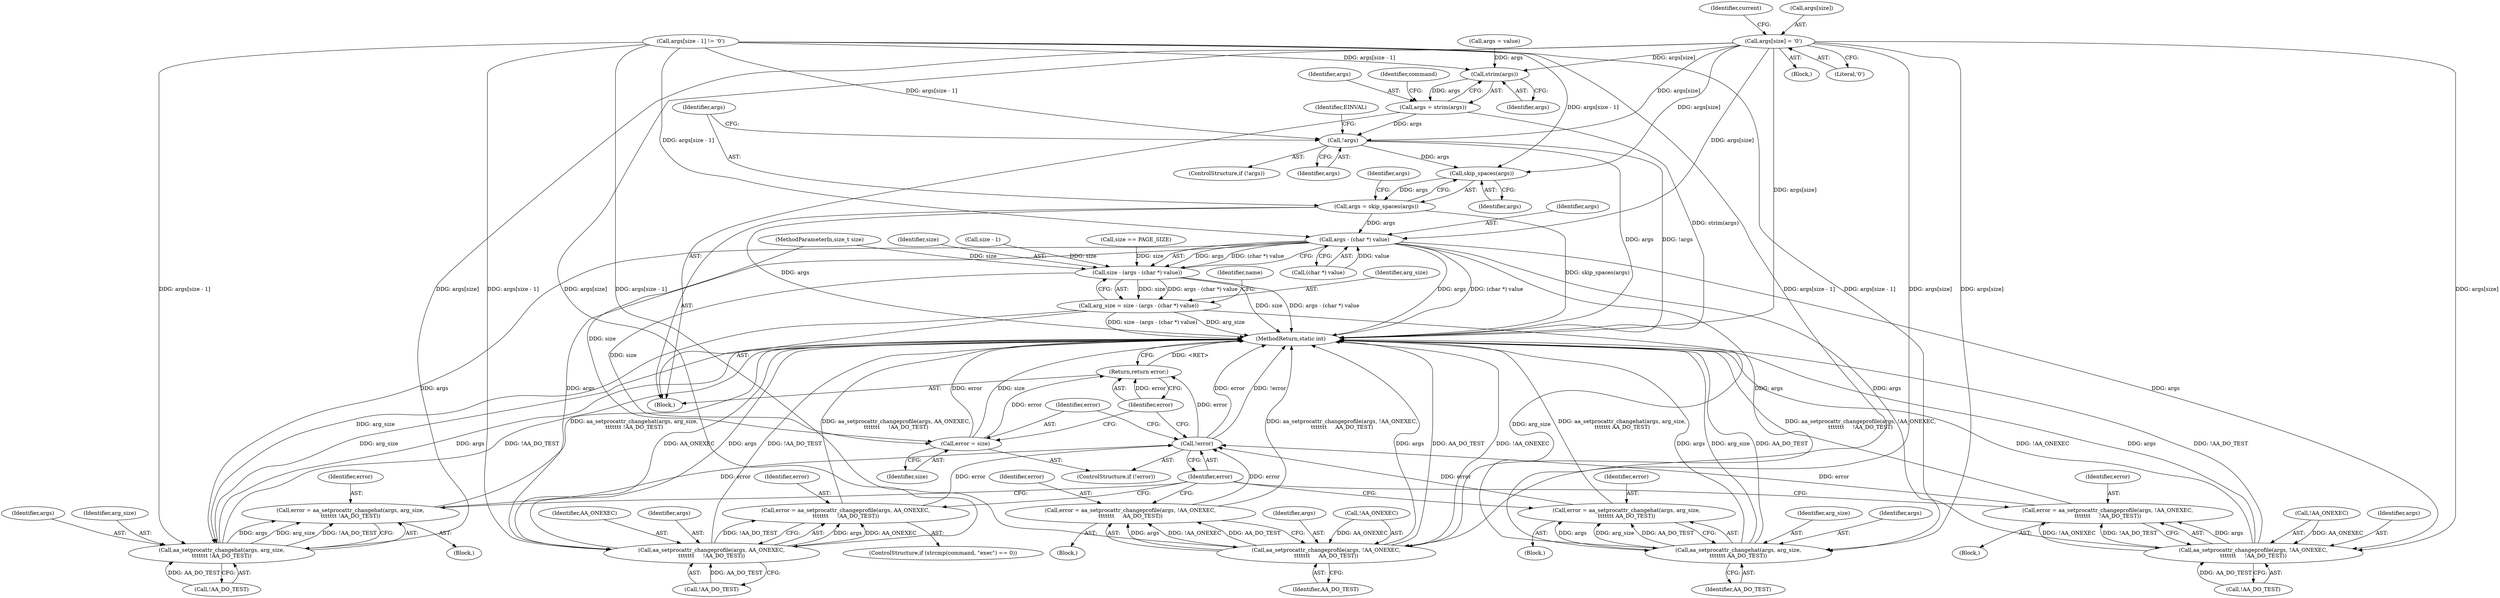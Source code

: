 digraph "1_linux_30a46a4647fd1df9cf52e43bf467f0d9265096ca@array" {
"1000141" [label="(Call,args[size] = '\0')"];
"1000158" [label="(Call,strim(args))"];
"1000156" [label="(Call,args = strim(args))"];
"1000167" [label="(Call,!args)"];
"1000174" [label="(Call,skip_spaces(args))"];
"1000172" [label="(Call,args = skip_spaces(args))"];
"1000187" [label="(Call,args - (char *) value)"];
"1000185" [label="(Call,size - (args - (char *) value))"];
"1000183" [label="(Call,arg_size = size - (args - (char *) value))"];
"1000208" [label="(Call,aa_setprocattr_changehat(args, arg_size,\n\t\t\t\t\t\t\t !AA_DO_TEST))"];
"1000206" [label="(Call,error = aa_setprocattr_changehat(args, arg_size,\n\t\t\t\t\t\t\t !AA_DO_TEST))"];
"1000288" [label="(Call,!error)"];
"1000293" [label="(Return,return error;)"];
"1000223" [label="(Call,aa_setprocattr_changehat(args, arg_size,\n\t\t\t\t\t\t\t AA_DO_TEST))"];
"1000221" [label="(Call,error = aa_setprocattr_changehat(args, arg_size,\n\t\t\t\t\t\t\t AA_DO_TEST))"];
"1000290" [label="(Call,error = size)"];
"1000237" [label="(Call,aa_setprocattr_changeprofile(args, !AA_ONEXEC,\n\t\t\t\t\t\t\t     !AA_DO_TEST))"];
"1000235" [label="(Call,error = aa_setprocattr_changeprofile(args, !AA_ONEXEC,\n\t\t\t\t\t\t\t     !AA_DO_TEST))"];
"1000253" [label="(Call,aa_setprocattr_changeprofile(args, !AA_ONEXEC,\n\t\t\t\t\t\t\t     AA_DO_TEST))"];
"1000251" [label="(Call,error = aa_setprocattr_changeprofile(args, !AA_ONEXEC,\n\t\t\t\t\t\t\t     AA_DO_TEST))"];
"1000276" [label="(Call,aa_setprocattr_changeprofile(args, AA_ONEXEC,\n\t\t\t\t\t\t\t     !AA_DO_TEST))"];
"1000274" [label="(Call,error = aa_setprocattr_changeprofile(args, AA_ONEXEC,\n\t\t\t\t\t\t\t     !AA_DO_TEST))"];
"1000241" [label="(Call,!AA_DO_TEST)"];
"1000292" [label="(Identifier,size)"];
"1000254" [label="(Identifier,args)"];
"1000276" [label="(Call,aa_setprocattr_changeprofile(args, AA_ONEXEC,\n\t\t\t\t\t\t\t     !AA_DO_TEST))"];
"1000288" [label="(Call,!error)"];
"1000275" [label="(Identifier,error)"];
"1000223" [label="(Call,aa_setprocattr_changehat(args, arg_size,\n\t\t\t\t\t\t\t AA_DO_TEST))"];
"1000183" [label="(Call,arg_size = size - (args - (char *) value))"];
"1000237" [label="(Call,aa_setprocattr_changeprofile(args, !AA_ONEXEC,\n\t\t\t\t\t\t\t     !AA_DO_TEST))"];
"1000195" [label="(Identifier,name)"];
"1000174" [label="(Call,skip_spaces(args))"];
"1000251" [label="(Call,error = aa_setprocattr_changeprofile(args, !AA_ONEXEC,\n\t\t\t\t\t\t\t     AA_DO_TEST))"];
"1000235" [label="(Call,error = aa_setprocattr_changeprofile(args, !AA_ONEXEC,\n\t\t\t\t\t\t\t     !AA_DO_TEST))"];
"1000290" [label="(Call,error = size)"];
"1000179" [label="(Identifier,args)"];
"1000222" [label="(Identifier,error)"];
"1000274" [label="(Call,error = aa_setprocattr_changeprofile(args, AA_ONEXEC,\n\t\t\t\t\t\t\t     !AA_DO_TEST))"];
"1000126" [label="(Call,args[size - 1] != '\0')"];
"1000166" [label="(ControlStructure,if (!args))"];
"1000148" [label="(Identifier,current)"];
"1000293" [label="(Return,return error;)"];
"1000206" [label="(Call,error = aa_setprocattr_changehat(args, arg_size,\n\t\t\t\t\t\t\t !AA_DO_TEST))"];
"1000187" [label="(Call,args - (char *) value)"];
"1000173" [label="(Identifier,args)"];
"1000211" [label="(Call,!AA_DO_TEST)"];
"1000336" [label="(MethodReturn,static int)"];
"1000207" [label="(Identifier,error)"];
"1000108" [label="(Block,)"];
"1000107" [label="(MethodParameterIn,size_t size)"];
"1000158" [label="(Call,strim(args))"];
"1000205" [label="(Block,)"];
"1000252" [label="(Identifier,error)"];
"1000225" [label="(Identifier,arg_size)"];
"1000279" [label="(Call,!AA_DO_TEST)"];
"1000133" [label="(Block,)"];
"1000224" [label="(Identifier,args)"];
"1000221" [label="(Call,error = aa_setprocattr_changehat(args, arg_size,\n\t\t\t\t\t\t\t AA_DO_TEST))"];
"1000208" [label="(Call,aa_setprocattr_changehat(args, arg_size,\n\t\t\t\t\t\t\t !AA_DO_TEST))"];
"1000209" [label="(Identifier,args)"];
"1000294" [label="(Identifier,error)"];
"1000186" [label="(Identifier,size)"];
"1000226" [label="(Identifier,AA_DO_TEST)"];
"1000210" [label="(Identifier,arg_size)"];
"1000287" [label="(ControlStructure,if (!error))"];
"1000171" [label="(Identifier,EINVAL)"];
"1000253" [label="(Call,aa_setprocattr_changeprofile(args, !AA_ONEXEC,\n\t\t\t\t\t\t\t     AA_DO_TEST))"];
"1000278" [label="(Identifier,AA_ONEXEC)"];
"1000236" [label="(Identifier,error)"];
"1000129" [label="(Call,size - 1)"];
"1000167" [label="(Call,!args)"];
"1000289" [label="(Identifier,error)"];
"1000153" [label="(Call,args = value)"];
"1000142" [label="(Call,args[size])"];
"1000185" [label="(Call,size - (args - (char *) value))"];
"1000188" [label="(Identifier,args)"];
"1000220" [label="(Block,)"];
"1000135" [label="(Call,size == PAGE_SIZE)"];
"1000157" [label="(Identifier,args)"];
"1000161" [label="(Identifier,command)"];
"1000156" [label="(Call,args = strim(args))"];
"1000239" [label="(Call,!AA_ONEXEC)"];
"1000184" [label="(Identifier,arg_size)"];
"1000291" [label="(Identifier,error)"];
"1000189" [label="(Call,(char *) value)"];
"1000238" [label="(Identifier,args)"];
"1000175" [label="(Identifier,args)"];
"1000234" [label="(Block,)"];
"1000141" [label="(Call,args[size] = '\0')"];
"1000159" [label="(Identifier,args)"];
"1000168" [label="(Identifier,args)"];
"1000255" [label="(Call,!AA_ONEXEC)"];
"1000250" [label="(Block,)"];
"1000257" [label="(Identifier,AA_DO_TEST)"];
"1000277" [label="(Identifier,args)"];
"1000172" [label="(Call,args = skip_spaces(args))"];
"1000268" [label="(ControlStructure,if (strcmp(command, \"exec\") == 0))"];
"1000145" [label="(Literal,'\0')"];
"1000141" -> "1000133"  [label="AST: "];
"1000141" -> "1000145"  [label="CFG: "];
"1000142" -> "1000141"  [label="AST: "];
"1000145" -> "1000141"  [label="AST: "];
"1000148" -> "1000141"  [label="CFG: "];
"1000141" -> "1000336"  [label="DDG: args[size]"];
"1000141" -> "1000158"  [label="DDG: args[size]"];
"1000141" -> "1000167"  [label="DDG: args[size]"];
"1000141" -> "1000174"  [label="DDG: args[size]"];
"1000141" -> "1000187"  [label="DDG: args[size]"];
"1000141" -> "1000208"  [label="DDG: args[size]"];
"1000141" -> "1000223"  [label="DDG: args[size]"];
"1000141" -> "1000237"  [label="DDG: args[size]"];
"1000141" -> "1000253"  [label="DDG: args[size]"];
"1000141" -> "1000276"  [label="DDG: args[size]"];
"1000158" -> "1000156"  [label="AST: "];
"1000158" -> "1000159"  [label="CFG: "];
"1000159" -> "1000158"  [label="AST: "];
"1000156" -> "1000158"  [label="CFG: "];
"1000158" -> "1000156"  [label="DDG: args"];
"1000126" -> "1000158"  [label="DDG: args[size - 1]"];
"1000153" -> "1000158"  [label="DDG: args"];
"1000156" -> "1000108"  [label="AST: "];
"1000157" -> "1000156"  [label="AST: "];
"1000161" -> "1000156"  [label="CFG: "];
"1000156" -> "1000336"  [label="DDG: strim(args)"];
"1000156" -> "1000167"  [label="DDG: args"];
"1000167" -> "1000166"  [label="AST: "];
"1000167" -> "1000168"  [label="CFG: "];
"1000168" -> "1000167"  [label="AST: "];
"1000171" -> "1000167"  [label="CFG: "];
"1000173" -> "1000167"  [label="CFG: "];
"1000167" -> "1000336"  [label="DDG: args"];
"1000167" -> "1000336"  [label="DDG: !args"];
"1000126" -> "1000167"  [label="DDG: args[size - 1]"];
"1000167" -> "1000174"  [label="DDG: args"];
"1000174" -> "1000172"  [label="AST: "];
"1000174" -> "1000175"  [label="CFG: "];
"1000175" -> "1000174"  [label="AST: "];
"1000172" -> "1000174"  [label="CFG: "];
"1000174" -> "1000172"  [label="DDG: args"];
"1000126" -> "1000174"  [label="DDG: args[size - 1]"];
"1000172" -> "1000108"  [label="AST: "];
"1000173" -> "1000172"  [label="AST: "];
"1000179" -> "1000172"  [label="CFG: "];
"1000172" -> "1000336"  [label="DDG: args"];
"1000172" -> "1000336"  [label="DDG: skip_spaces(args)"];
"1000172" -> "1000187"  [label="DDG: args"];
"1000187" -> "1000185"  [label="AST: "];
"1000187" -> "1000189"  [label="CFG: "];
"1000188" -> "1000187"  [label="AST: "];
"1000189" -> "1000187"  [label="AST: "];
"1000185" -> "1000187"  [label="CFG: "];
"1000187" -> "1000336"  [label="DDG: args"];
"1000187" -> "1000336"  [label="DDG: (char *) value"];
"1000187" -> "1000185"  [label="DDG: args"];
"1000187" -> "1000185"  [label="DDG: (char *) value"];
"1000126" -> "1000187"  [label="DDG: args[size - 1]"];
"1000189" -> "1000187"  [label="DDG: value"];
"1000187" -> "1000208"  [label="DDG: args"];
"1000187" -> "1000223"  [label="DDG: args"];
"1000187" -> "1000237"  [label="DDG: args"];
"1000187" -> "1000253"  [label="DDG: args"];
"1000187" -> "1000276"  [label="DDG: args"];
"1000185" -> "1000183"  [label="AST: "];
"1000186" -> "1000185"  [label="AST: "];
"1000183" -> "1000185"  [label="CFG: "];
"1000185" -> "1000336"  [label="DDG: size"];
"1000185" -> "1000336"  [label="DDG: args - (char *) value"];
"1000185" -> "1000183"  [label="DDG: size"];
"1000185" -> "1000183"  [label="DDG: args - (char *) value"];
"1000129" -> "1000185"  [label="DDG: size"];
"1000135" -> "1000185"  [label="DDG: size"];
"1000107" -> "1000185"  [label="DDG: size"];
"1000185" -> "1000290"  [label="DDG: size"];
"1000183" -> "1000108"  [label="AST: "];
"1000184" -> "1000183"  [label="AST: "];
"1000195" -> "1000183"  [label="CFG: "];
"1000183" -> "1000336"  [label="DDG: size - (args - (char *) value)"];
"1000183" -> "1000336"  [label="DDG: arg_size"];
"1000183" -> "1000208"  [label="DDG: arg_size"];
"1000183" -> "1000223"  [label="DDG: arg_size"];
"1000208" -> "1000206"  [label="AST: "];
"1000208" -> "1000211"  [label="CFG: "];
"1000209" -> "1000208"  [label="AST: "];
"1000210" -> "1000208"  [label="AST: "];
"1000211" -> "1000208"  [label="AST: "];
"1000206" -> "1000208"  [label="CFG: "];
"1000208" -> "1000336"  [label="DDG: args"];
"1000208" -> "1000336"  [label="DDG: arg_size"];
"1000208" -> "1000336"  [label="DDG: !AA_DO_TEST"];
"1000208" -> "1000206"  [label="DDG: args"];
"1000208" -> "1000206"  [label="DDG: arg_size"];
"1000208" -> "1000206"  [label="DDG: !AA_DO_TEST"];
"1000126" -> "1000208"  [label="DDG: args[size - 1]"];
"1000211" -> "1000208"  [label="DDG: AA_DO_TEST"];
"1000206" -> "1000205"  [label="AST: "];
"1000207" -> "1000206"  [label="AST: "];
"1000289" -> "1000206"  [label="CFG: "];
"1000206" -> "1000336"  [label="DDG: aa_setprocattr_changehat(args, arg_size,\n\t\t\t\t\t\t\t !AA_DO_TEST)"];
"1000206" -> "1000288"  [label="DDG: error"];
"1000288" -> "1000287"  [label="AST: "];
"1000288" -> "1000289"  [label="CFG: "];
"1000289" -> "1000288"  [label="AST: "];
"1000291" -> "1000288"  [label="CFG: "];
"1000294" -> "1000288"  [label="CFG: "];
"1000288" -> "1000336"  [label="DDG: error"];
"1000288" -> "1000336"  [label="DDG: !error"];
"1000251" -> "1000288"  [label="DDG: error"];
"1000221" -> "1000288"  [label="DDG: error"];
"1000235" -> "1000288"  [label="DDG: error"];
"1000274" -> "1000288"  [label="DDG: error"];
"1000288" -> "1000293"  [label="DDG: error"];
"1000293" -> "1000108"  [label="AST: "];
"1000293" -> "1000294"  [label="CFG: "];
"1000294" -> "1000293"  [label="AST: "];
"1000336" -> "1000293"  [label="CFG: "];
"1000293" -> "1000336"  [label="DDG: <RET>"];
"1000294" -> "1000293"  [label="DDG: error"];
"1000290" -> "1000293"  [label="DDG: error"];
"1000223" -> "1000221"  [label="AST: "];
"1000223" -> "1000226"  [label="CFG: "];
"1000224" -> "1000223"  [label="AST: "];
"1000225" -> "1000223"  [label="AST: "];
"1000226" -> "1000223"  [label="AST: "];
"1000221" -> "1000223"  [label="CFG: "];
"1000223" -> "1000336"  [label="DDG: arg_size"];
"1000223" -> "1000336"  [label="DDG: AA_DO_TEST"];
"1000223" -> "1000336"  [label="DDG: args"];
"1000223" -> "1000221"  [label="DDG: args"];
"1000223" -> "1000221"  [label="DDG: arg_size"];
"1000223" -> "1000221"  [label="DDG: AA_DO_TEST"];
"1000126" -> "1000223"  [label="DDG: args[size - 1]"];
"1000221" -> "1000220"  [label="AST: "];
"1000222" -> "1000221"  [label="AST: "];
"1000289" -> "1000221"  [label="CFG: "];
"1000221" -> "1000336"  [label="DDG: aa_setprocattr_changehat(args, arg_size,\n\t\t\t\t\t\t\t AA_DO_TEST)"];
"1000290" -> "1000287"  [label="AST: "];
"1000290" -> "1000292"  [label="CFG: "];
"1000291" -> "1000290"  [label="AST: "];
"1000292" -> "1000290"  [label="AST: "];
"1000294" -> "1000290"  [label="CFG: "];
"1000290" -> "1000336"  [label="DDG: error"];
"1000290" -> "1000336"  [label="DDG: size"];
"1000107" -> "1000290"  [label="DDG: size"];
"1000237" -> "1000235"  [label="AST: "];
"1000237" -> "1000241"  [label="CFG: "];
"1000238" -> "1000237"  [label="AST: "];
"1000239" -> "1000237"  [label="AST: "];
"1000241" -> "1000237"  [label="AST: "];
"1000235" -> "1000237"  [label="CFG: "];
"1000237" -> "1000336"  [label="DDG: !AA_ONEXEC"];
"1000237" -> "1000336"  [label="DDG: args"];
"1000237" -> "1000336"  [label="DDG: !AA_DO_TEST"];
"1000237" -> "1000235"  [label="DDG: args"];
"1000237" -> "1000235"  [label="DDG: !AA_ONEXEC"];
"1000237" -> "1000235"  [label="DDG: !AA_DO_TEST"];
"1000126" -> "1000237"  [label="DDG: args[size - 1]"];
"1000239" -> "1000237"  [label="DDG: AA_ONEXEC"];
"1000241" -> "1000237"  [label="DDG: AA_DO_TEST"];
"1000235" -> "1000234"  [label="AST: "];
"1000236" -> "1000235"  [label="AST: "];
"1000289" -> "1000235"  [label="CFG: "];
"1000235" -> "1000336"  [label="DDG: aa_setprocattr_changeprofile(args, !AA_ONEXEC,\n\t\t\t\t\t\t\t     !AA_DO_TEST)"];
"1000253" -> "1000251"  [label="AST: "];
"1000253" -> "1000257"  [label="CFG: "];
"1000254" -> "1000253"  [label="AST: "];
"1000255" -> "1000253"  [label="AST: "];
"1000257" -> "1000253"  [label="AST: "];
"1000251" -> "1000253"  [label="CFG: "];
"1000253" -> "1000336"  [label="DDG: !AA_ONEXEC"];
"1000253" -> "1000336"  [label="DDG: args"];
"1000253" -> "1000336"  [label="DDG: AA_DO_TEST"];
"1000253" -> "1000251"  [label="DDG: args"];
"1000253" -> "1000251"  [label="DDG: !AA_ONEXEC"];
"1000253" -> "1000251"  [label="DDG: AA_DO_TEST"];
"1000126" -> "1000253"  [label="DDG: args[size - 1]"];
"1000255" -> "1000253"  [label="DDG: AA_ONEXEC"];
"1000251" -> "1000250"  [label="AST: "];
"1000252" -> "1000251"  [label="AST: "];
"1000289" -> "1000251"  [label="CFG: "];
"1000251" -> "1000336"  [label="DDG: aa_setprocattr_changeprofile(args, !AA_ONEXEC,\n\t\t\t\t\t\t\t     AA_DO_TEST)"];
"1000276" -> "1000274"  [label="AST: "];
"1000276" -> "1000279"  [label="CFG: "];
"1000277" -> "1000276"  [label="AST: "];
"1000278" -> "1000276"  [label="AST: "];
"1000279" -> "1000276"  [label="AST: "];
"1000274" -> "1000276"  [label="CFG: "];
"1000276" -> "1000336"  [label="DDG: AA_ONEXEC"];
"1000276" -> "1000336"  [label="DDG: args"];
"1000276" -> "1000336"  [label="DDG: !AA_DO_TEST"];
"1000276" -> "1000274"  [label="DDG: args"];
"1000276" -> "1000274"  [label="DDG: AA_ONEXEC"];
"1000276" -> "1000274"  [label="DDG: !AA_DO_TEST"];
"1000126" -> "1000276"  [label="DDG: args[size - 1]"];
"1000279" -> "1000276"  [label="DDG: AA_DO_TEST"];
"1000274" -> "1000268"  [label="AST: "];
"1000275" -> "1000274"  [label="AST: "];
"1000289" -> "1000274"  [label="CFG: "];
"1000274" -> "1000336"  [label="DDG: aa_setprocattr_changeprofile(args, AA_ONEXEC,\n\t\t\t\t\t\t\t     !AA_DO_TEST)"];
}
